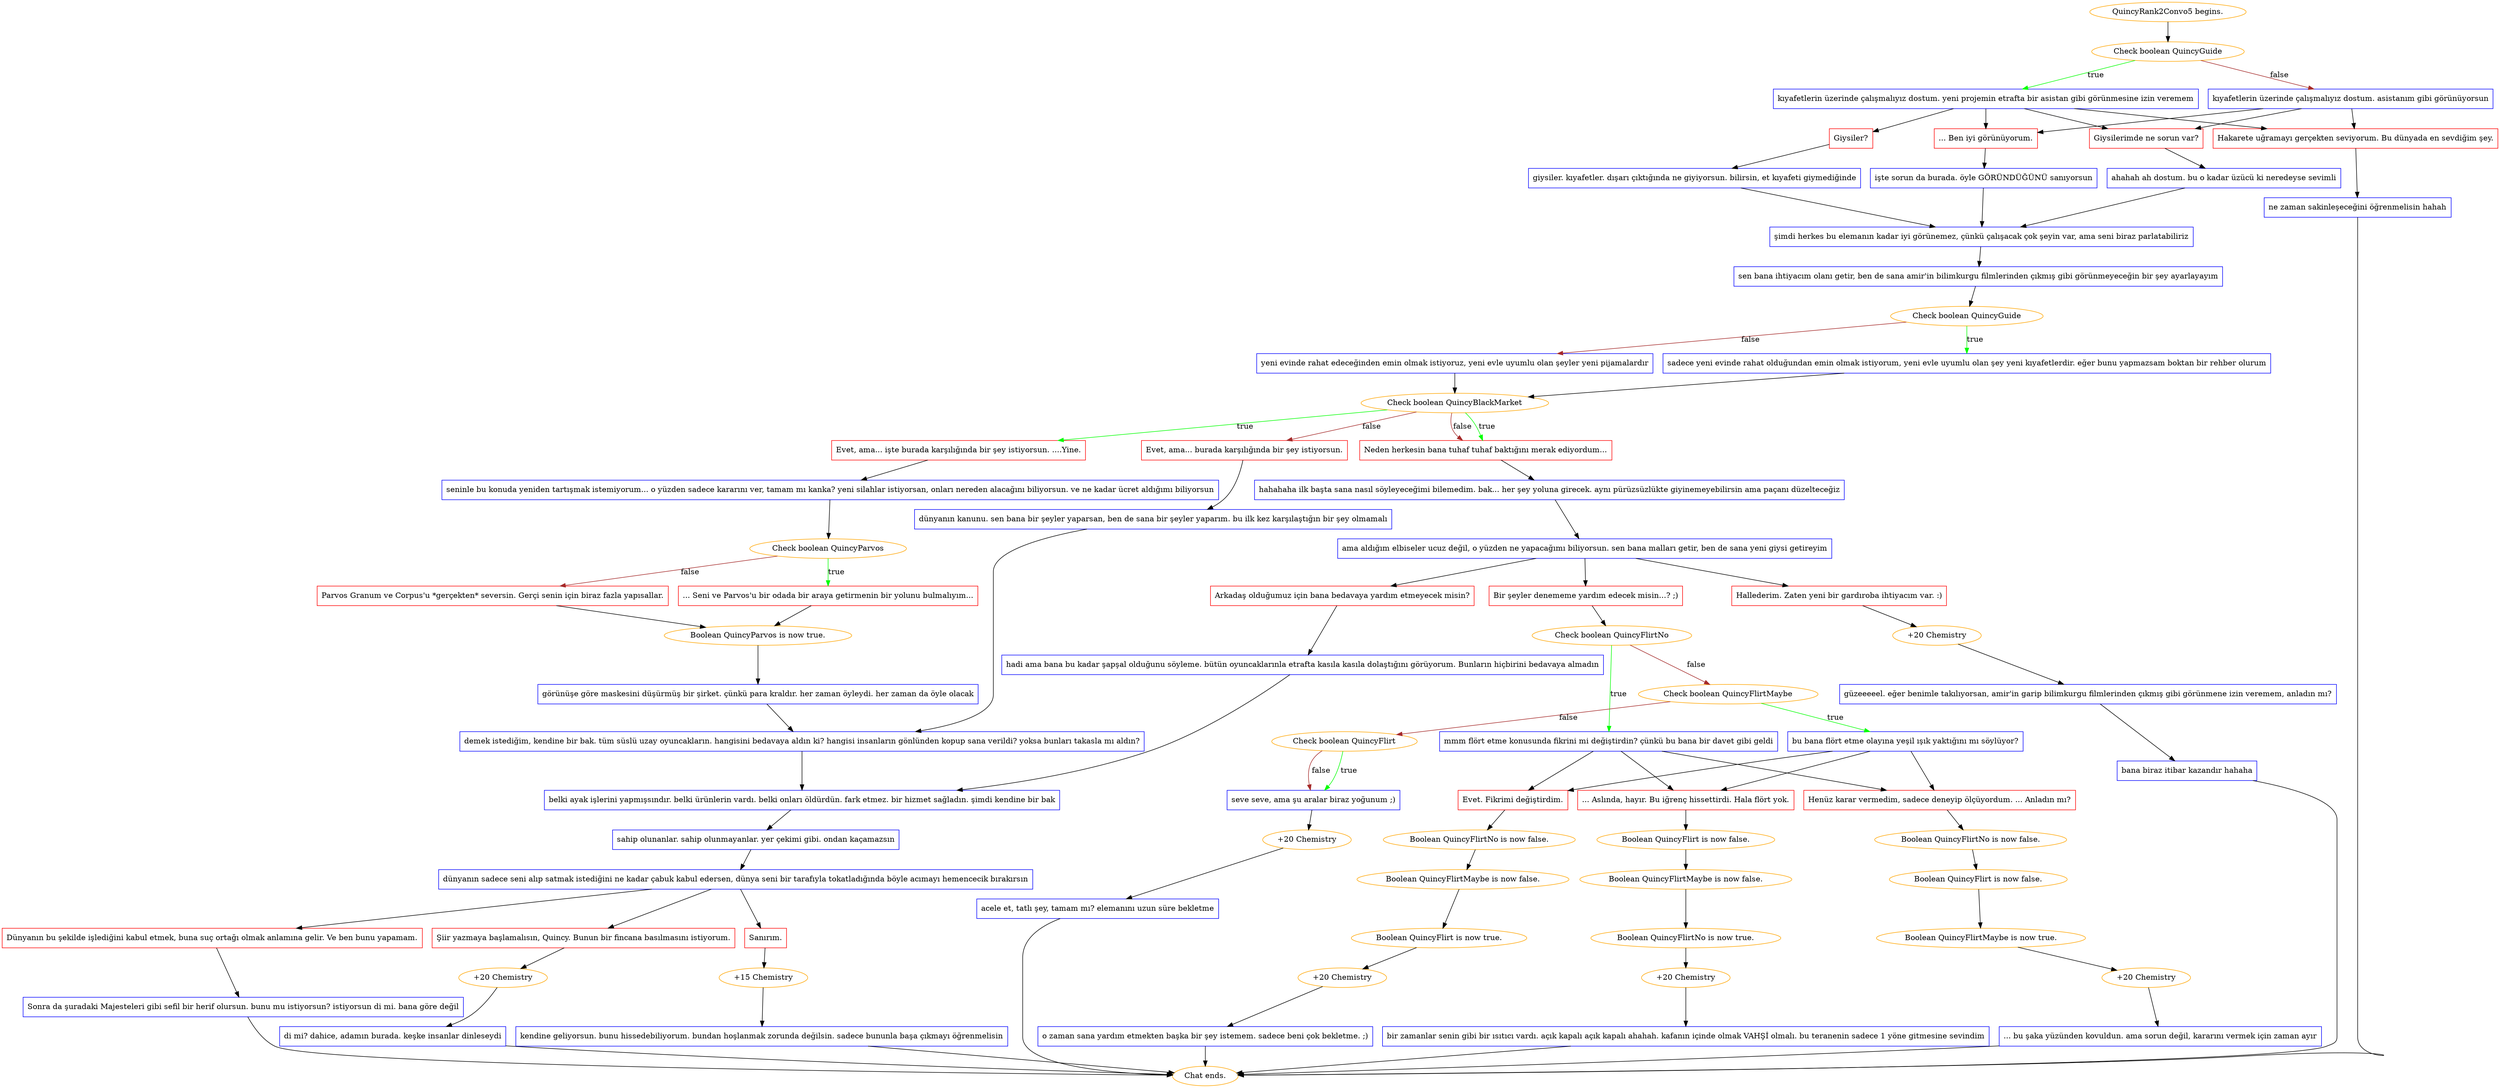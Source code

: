 digraph {
	"QuincyRank2Convo5 begins." [color=orange];
		"QuincyRank2Convo5 begins." -> j1223135592;
	j1223135592 [label="Check boolean QuincyGuide",color=orange];
		j1223135592 -> j471421405 [label=true,color=green];
		j1223135592 -> j4118079653 [label=false,color=brown];
	j471421405 [label="kıyafetlerin üzerinde çalışmalıyız dostum. yeni projemin etrafta bir asistan gibi görünmesine izin veremem",shape=box,color=blue];
		j471421405 -> j3769854312;
		j471421405 -> j1526886533;
		j471421405 -> j3344991827;
		j471421405 -> j2429897947;
	j4118079653 [label="kıyafetlerin üzerinde çalışmalıyız dostum. asistanım gibi görünüyorsun",shape=box,color=blue];
		j4118079653 -> j1526886533;
		j4118079653 -> j3344991827;
		j4118079653 -> j2429897947;
	j3769854312 [label="Giysiler?",shape=box,color=red];
		j3769854312 -> j3225391617;
	j1526886533 [label="Hakarete uğramayı gerçekten seviyorum. Bu dünyada en sevdiğim şey.",shape=box,color=red];
		j1526886533 -> j671661863;
	j3344991827 [label="... Ben iyi görünüyorum.",shape=box,color=red];
		j3344991827 -> j2493573112;
	j2429897947 [label="Giysilerimde ne sorun var?",shape=box,color=red];
		j2429897947 -> j77781373;
	j3225391617 [label="giysiler. kıyafetler. dışarı çıktığında ne giyiyorsun. bilirsin, et kıyafeti giymediğinde",shape=box,color=blue];
		j3225391617 -> j4117188357;
	j671661863 [label="ne zaman sakinleşeceğini öğrenmelisin hahah",shape=box,color=blue];
		j671661863 -> "Chat ends.";
	j2493573112 [label="işte sorun da burada. öyle GÖRÜNDÜĞÜNÜ sanıyorsun",shape=box,color=blue];
		j2493573112 -> j4117188357;
	j77781373 [label="ahahah ah dostum. bu o kadar üzücü ki neredeyse sevimli",shape=box,color=blue];
		j77781373 -> j4117188357;
	j4117188357 [label="şimdi herkes bu elemanın kadar iyi görünemez, çünkü çalışacak çok şeyin var, ama seni biraz parlatabiliriz",shape=box,color=blue];
		j4117188357 -> j2210472765;
	"Chat ends." [color=orange];
	j2210472765 [label="sen bana ihtiyacım olanı getir, ben de sana amir'in bilimkurgu filmlerinden çıkmış gibi görünmeyeceğin bir şey ayarlayayım",shape=box,color=blue];
		j2210472765 -> j1165337652;
	j1165337652 [label="Check boolean QuincyGuide",color=orange];
		j1165337652 -> j3705473732 [label=true,color=green];
		j1165337652 -> j228030791 [label=false,color=brown];
	j3705473732 [label="sadece yeni evinde rahat olduğundan emin olmak istiyorum, yeni evle uyumlu olan şey yeni kıyafetlerdir. eğer bunu yapmazsam boktan bir rehber olurum",shape=box,color=blue];
		j3705473732 -> j2393722474;
	j228030791 [label="yeni evinde rahat edeceğinden emin olmak istiyoruz, yeni evle uyumlu olan şeyler yeni pijamalardır",shape=box,color=blue];
		j228030791 -> j2393722474;
	j2393722474 [label="Check boolean QuincyBlackMarket",color=orange];
		j2393722474 -> j3752535712 [label=true,color=green];
		j2393722474 -> j3665152161 [label=true,color=green];
		j2393722474 -> j316269461 [label=false,color=brown];
		j2393722474 -> j3665152161 [label=false,color=brown];
	j3752535712 [label="Evet, ama... işte burada karşılığında bir şey istiyorsun. ....Yine.",shape=box,color=red];
		j3752535712 -> j741697859;
	j3665152161 [label="Neden herkesin bana tuhaf tuhaf baktığını merak ediyordum...",shape=box,color=red];
		j3665152161 -> j2457950375;
	j316269461 [label="Evet, ama... burada karşılığında bir şey istiyorsun.",shape=box,color=red];
		j316269461 -> j3569416828;
	j741697859 [label="seninle bu konuda yeniden tartışmak istemiyorum... o yüzden sadece kararını ver, tamam mı kanka? yeni silahlar istiyorsan, onları nereden alacağını biliyorsun. ve ne kadar ücret aldığımı biliyorsun",shape=box,color=blue];
		j741697859 -> j3006997609;
	j2457950375 [label="hahahaha ilk başta sana nasıl söyleyeceğimi bilemedim. bak... her şey yoluna girecek. aynı pürüzsüzlükte giyinemeyebilirsin ama paçanı düzelteceğiz",shape=box,color=blue];
		j2457950375 -> j230410510;
	j3569416828 [label="dünyanın kanunu. sen bana bir şeyler yaparsan, ben de sana bir şeyler yaparım. bu ilk kez karşılaştığın bir şey olmamalı",shape=box,color=blue];
		j3569416828 -> j1129242636;
	j3006997609 [label="Check boolean QuincyParvos",color=orange];
		j3006997609 -> j3206613889 [label=true,color=green];
		j3006997609 -> j976834061 [label=false,color=brown];
	j230410510 [label="ama aldığım elbiseler ucuz değil, o yüzden ne yapacağımı biliyorsun. sen bana malları getir, ben de sana yeni giysi getireyim",shape=box,color=blue];
		j230410510 -> j1638925368;
		j230410510 -> j2384133913;
		j230410510 -> j291335837;
	j1129242636 [label="demek istediğim, kendine bir bak. tüm süslü uzay oyuncakların. hangisini bedavaya aldın ki? hangisi insanların gönlünden kopup sana verildi? yoksa bunları takasla mı aldın?",shape=box,color=blue];
		j1129242636 -> j1735578888;
	j3206613889 [label="... Seni ve Parvos'u bir odada bir araya getirmenin bir yolunu bulmalıyım...",shape=box,color=red];
		j3206613889 -> j2044430078;
	j976834061 [label="Parvos Granum ve Corpus'u *gerçekten* seversin. Gerçi senin için biraz fazla yapısallar.",shape=box,color=red];
		j976834061 -> j2044430078;
	j1638925368 [label="Arkadaş olduğumuz için bana bedavaya yardım etmeyecek misin?",shape=box,color=red];
		j1638925368 -> j3702669315;
	j2384133913 [label="Hallederim. Zaten yeni bir gardıroba ihtiyacım var. :)",shape=box,color=red];
		j2384133913 -> j3135448041;
	j291335837 [label="Bir şeyler denememe yardım edecek misin...? ;)",shape=box,color=red];
		j291335837 -> j224807043;
	j1735578888 [label="belki ayak işlerini yapmışsındır. belki ürünlerin vardı. belki onları öldürdün. fark etmez. bir hizmet sağladın. şimdi kendine bir bak",shape=box,color=blue];
		j1735578888 -> j2517837359;
	j2044430078 [label="Boolean QuincyParvos is now true.",color=orange];
		j2044430078 -> j11072170;
	j3702669315 [label="hadi ama bana bu kadar şapşal olduğunu söyleme. bütün oyuncaklarınla etrafta kasıla kasıla dolaştığını görüyorum. Bunların hiçbirini bedavaya almadın",shape=box,color=blue];
		j3702669315 -> j1735578888;
	j3135448041 [label="+20 Chemistry",color=orange];
		j3135448041 -> j729077417;
	j224807043 [label="Check boolean QuincyFlirtNo",color=orange];
		j224807043 -> j1014628363 [label=true,color=green];
		j224807043 -> j3963062601 [label=false,color=brown];
	j2517837359 [label="sahip olunanlar. sahip olunmayanlar. yer çekimi gibi. ondan kaçamazsın",shape=box,color=blue];
		j2517837359 -> j2859112386;
	j11072170 [label="görünüşe göre maskesini düşürmüş bir şirket. çünkü para kraldır. her zaman öyleydi. her zaman da öyle olacak",shape=box,color=blue];
		j11072170 -> j1129242636;
	j729077417 [label="güzeeeeel. eğer benimle takılıyorsan, amir'in garip bilimkurgu filmlerinden çıkmış gibi görünmene izin veremem, anladın mı?",shape=box,color=blue];
		j729077417 -> j2889199140;
	j1014628363 [label="mmm flört etme konusunda fikrini mi değiştirdin? çünkü bu bana bir davet gibi geldi",shape=box,color=blue];
		j1014628363 -> j1250532404;
		j1014628363 -> j538356574;
		j1014628363 -> j2652197972;
	j3963062601 [label="Check boolean QuincyFlirtMaybe",color=orange];
		j3963062601 -> j1297218233 [label=true,color=green];
		j3963062601 -> j361954694 [label=false,color=brown];
	j2859112386 [label="dünyanın sadece seni alıp satmak istediğini ne kadar çabuk kabul edersen, dünya seni bir tarafıyla tokatladığında böyle acımayı hemencecik bırakırsın",shape=box,color=blue];
		j2859112386 -> j3552421317;
		j2859112386 -> j4085136266;
		j2859112386 -> j110402730;
	j2889199140 [label="bana biraz itibar kazandır hahaha",shape=box,color=blue];
		j2889199140 -> "Chat ends.";
	j1250532404 [label="Evet. Fikrimi değiştirdim.",shape=box,color=red];
		j1250532404 -> j781070958;
	j538356574 [label="... Aslında, hayır. Bu iğrenç hissettirdi. Hala flört yok.",shape=box,color=red];
		j538356574 -> j877169140;
	j2652197972 [label="Henüz karar vermedim, sadece deneyip ölçüyordum. ... Anladın mı?",shape=box,color=red];
		j2652197972 -> j3445201664;
	j1297218233 [label="bu bana flört etme olayına yeşil ışık yaktığını mı söylüyor?",shape=box,color=blue];
		j1297218233 -> j1250532404;
		j1297218233 -> j538356574;
		j1297218233 -> j2652197972;
	j361954694 [label="Check boolean QuincyFlirt",color=orange];
		j361954694 -> j3324705070 [label=true,color=green];
		j361954694 -> j3324705070 [label=false,color=brown];
	j3552421317 [label="Dünyanın bu şekilde işlediğini kabul etmek, buna suç ortağı olmak anlamına gelir. Ve ben bunu yapamam.",shape=box,color=red];
		j3552421317 -> j2478923208;
	j4085136266 [label="Şiir yazmaya başlamalısın, Quincy. Bunun bir fincana basılmasını istiyorum.",shape=box,color=red];
		j4085136266 -> j1063011613;
	j110402730 [label="Sanırım.",shape=box,color=red];
		j110402730 -> j596132067;
	j781070958 [label="Boolean QuincyFlirtNo is now false.",color=orange];
		j781070958 -> j1127532838;
	j877169140 [label="Boolean QuincyFlirt is now false.",color=orange];
		j877169140 -> j323780252;
	j3445201664 [label="Boolean QuincyFlirtNo is now false.",color=orange];
		j3445201664 -> j2290675096;
	j3324705070 [label="seve seve, ama şu aralar biraz yoğunum ;)",shape=box,color=blue];
		j3324705070 -> j1360215861;
	j2478923208 [label="Sonra da şuradaki Majesteleri gibi sefil bir herif olursun. bunu mu istiyorsun? istiyorsun di mi. bana göre değil",shape=box,color=blue];
		j2478923208 -> "Chat ends.";
	j1063011613 [label="+20 Chemistry",color=orange];
		j1063011613 -> j4061977129;
	j596132067 [label="+15 Chemistry",color=orange];
		j596132067 -> j83117760;
	j1127532838 [label="Boolean QuincyFlirtMaybe is now false.",color=orange];
		j1127532838 -> j1428350703;
	j323780252 [label="Boolean QuincyFlirtMaybe is now false.",color=orange];
		j323780252 -> j4093667895;
	j2290675096 [label="Boolean QuincyFlirt is now false.",color=orange];
		j2290675096 -> j443507434;
	j1360215861 [label="+20 Chemistry",color=orange];
		j1360215861 -> j722157140;
	j4061977129 [label="di mi? dahice, adamın burada. keşke insanlar dinleseydi",shape=box,color=blue];
		j4061977129 -> "Chat ends.";
	j83117760 [label="kendine geliyorsun. bunu hissedebiliyorum. bundan hoşlanmak zorunda değilsin. sadece bununla başa çıkmayı öğrenmelisin",shape=box,color=blue];
		j83117760 -> "Chat ends.";
	j1428350703 [label="Boolean QuincyFlirt is now true.",color=orange];
		j1428350703 -> j3666396785;
	j4093667895 [label="Boolean QuincyFlirtNo is now true.",color=orange];
		j4093667895 -> j3730985376;
	j443507434 [label="Boolean QuincyFlirtMaybe is now true.",color=orange];
		j443507434 -> j3455823290;
	j722157140 [label="acele et, tatlı şey, tamam mı? elemanını uzun süre bekletme",shape=box,color=blue];
		j722157140 -> "Chat ends.";
	j3666396785 [label="+20 Chemistry",color=orange];
		j3666396785 -> j3879338187;
	j3730985376 [label="+20 Chemistry",color=orange];
		j3730985376 -> j952828469;
	j3455823290 [label="+20 Chemistry",color=orange];
		j3455823290 -> j2890652826;
	j3879338187 [label="o zaman sana yardım etmekten başka bir şey istemem. sadece beni çok bekletme. ;)",shape=box,color=blue];
		j3879338187 -> "Chat ends.";
	j952828469 [label="bir zamanlar senin gibi bir ısıtıcı vardı. açık kapalı açık kapalı ahahah. kafanın içinde olmak VAHŞİ olmalı. bu teranenin sadece 1 yöne gitmesine sevindim",shape=box,color=blue];
		j952828469 -> "Chat ends.";
	j2890652826 [label="... bu şaka yüzünden kovuldun. ama sorun değil, kararını vermek için zaman ayır",shape=box,color=blue];
		j2890652826 -> "Chat ends.";
}
